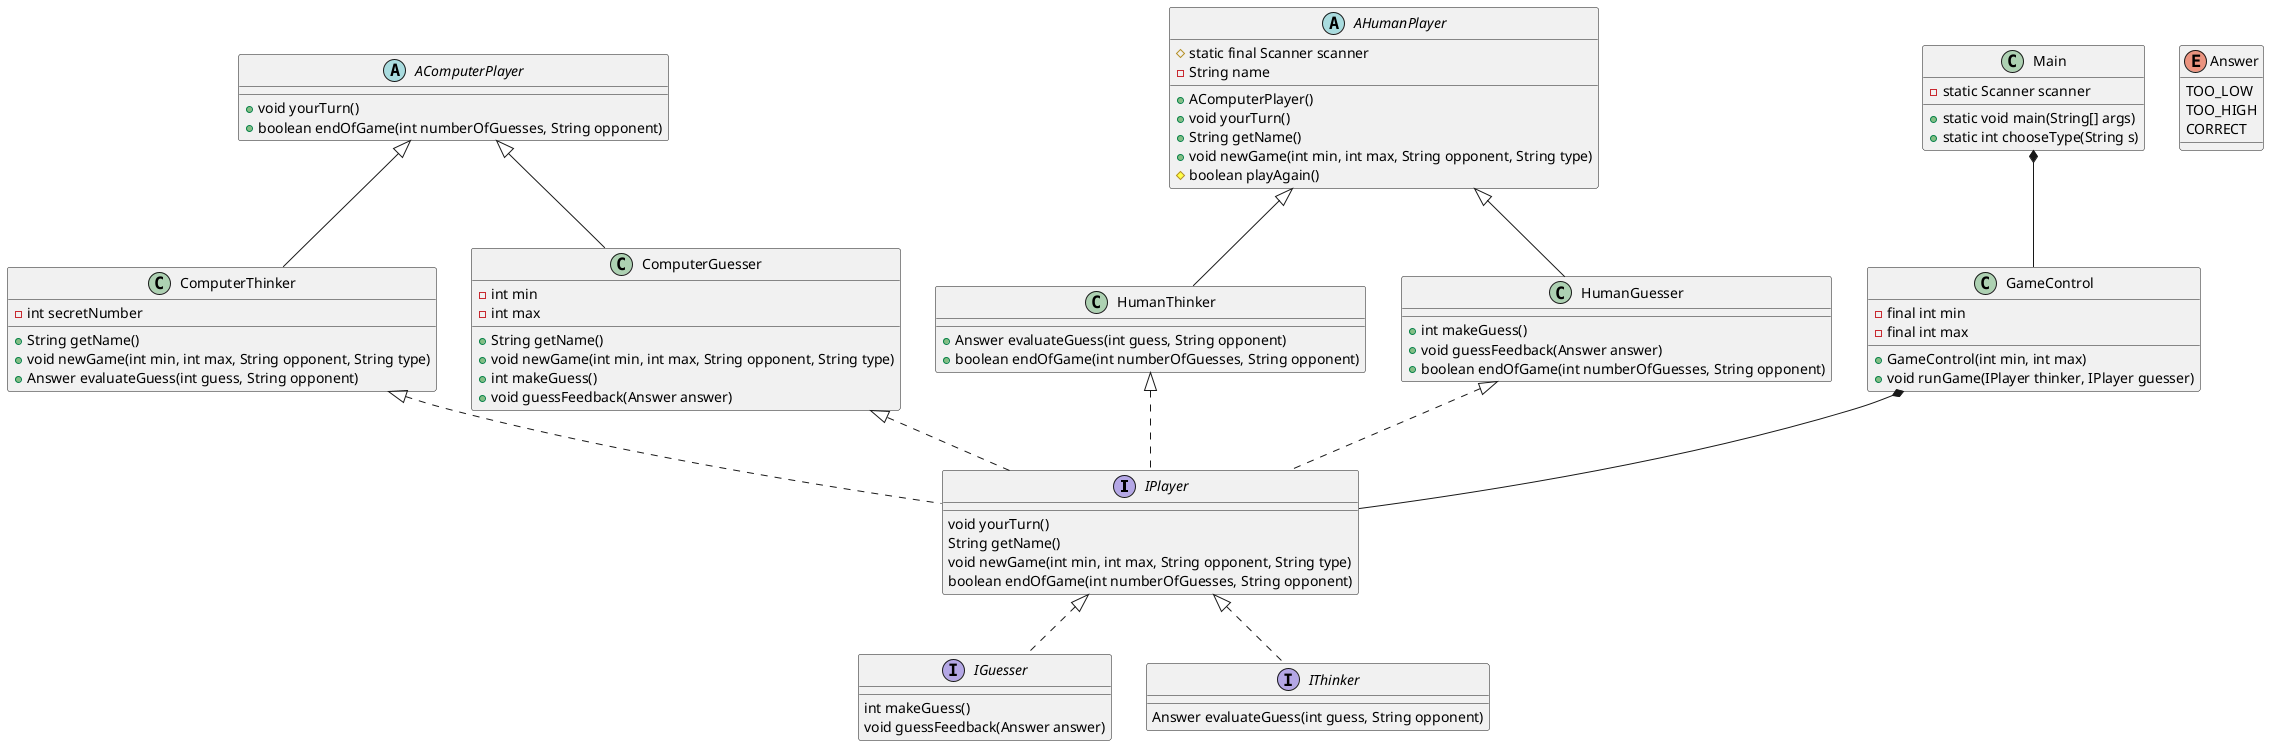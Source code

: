 @startuml

'------------------
' INTERFACES
'------------------

interface IPlayer {
    void yourTurn()
    String getName()
    void newGame(int min, int max, String opponent, String type)
    boolean endOfGame(int numberOfGuesses, String opponent)
}

interface IGuesser {
    int makeGuess()
    void guessFeedback(Answer answer)
}

interface IThinker {
    Answer evaluateGuess(int guess, String opponent)
}

'------------------
' ABSTRACT CLASSES
'------------------

abstract class AComputerPlayer {
    + void yourTurn()
    + boolean endOfGame(int numberOfGuesses, String opponent)
}

abstract class AHumanPlayer {
    # static final Scanner scanner
    - String name
    + AComputerPlayer()
    + void yourTurn()
    + String getName()
    + void newGame(int min, int max, String opponent, String type)
    # boolean playAgain()
}

'------------------
' CLASSES
'------------------

class ComputerThinker {
    - int secretNumber
    + String getName()
    + void newGame(int min, int max, String opponent, String type)
    + Answer evaluateGuess(int guess, String opponent)
}

class ComputerGuesser {
    - int min
    - int max
    + String getName()
    + void newGame(int min, int max, String opponent, String type)
    + int makeGuess()
    + void guessFeedback(Answer answer)
}

class HumanThinker {
    + Answer evaluateGuess(int guess, String opponent)
    + boolean endOfGame(int numberOfGuesses, String opponent)
}

class HumanGuesser {
    + int makeGuess()
    + void guessFeedback(Answer answer)
    + boolean endOfGame(int numberOfGuesses, String opponent)
}

class GameControl {
    - final int min
    - final int max
    + GameControl(int min, int max)
    + void runGame(IPlayer thinker, IPlayer guesser)
}

class Main {
    - static Scanner scanner
    + static void main(String[] args)
    + static int chooseType(String s)
}

'------------------
' ENUMS
'------------------

enum Answer {
    TOO_LOW
    TOO_HIGH
    CORRECT
}

'------------------
' RELATIONS
'------------------

Main *-- GameControl

GameControl *-- IPlayer

IPlayer <|.. IThinker
IPlayer <|.. IGuesser

ComputerThinker <|.. IPlayer
ComputerGuesser <|.. IPlayer
HumanThinker <|.. IPlayer
HumanGuesser <|.. IPlayer

AComputerPlayer <|-- ComputerThinker
AComputerPlayer <|-- ComputerGuesser
AHumanPlayer <|-- HumanThinker
AHumanPlayer <|-- HumanGuesser

@enduml